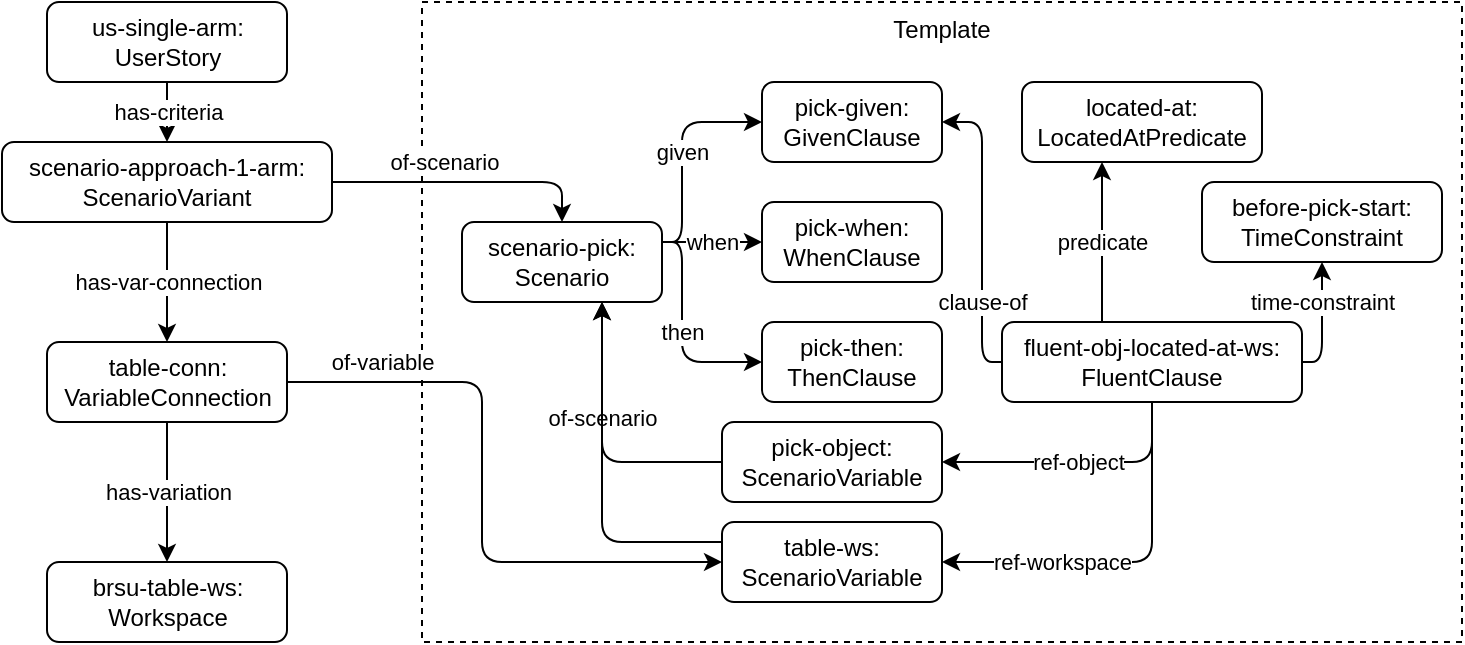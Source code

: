<mxfile version="20.6.2" type="github">
  <diagram id="7C1xGLEkhZVZ-dPrB2Q-" name="Page-1">
    <mxGraphModel dx="1185" dy="636" grid="1" gridSize="10" guides="1" tooltips="1" connect="1" arrows="1" fold="1" page="1" pageScale="1" pageWidth="850" pageHeight="1100" math="0" shadow="0">
      <root>
        <mxCell id="0" />
        <mxCell id="1" parent="0" />
        <mxCell id="-Q3AlBVAB8pd4UczHKoV-29" value="has-criteria" style="edgeStyle=orthogonalEdgeStyle;rounded=1;orthogonalLoop=1;jettySize=auto;html=1;" edge="1" parent="1" source="-Q3AlBVAB8pd4UczHKoV-1" target="-Q3AlBVAB8pd4UczHKoV-26">
          <mxGeometry relative="1" as="geometry" />
        </mxCell>
        <mxCell id="-Q3AlBVAB8pd4UczHKoV-1" value="us-single-arm: UserStory" style="rounded=1;whiteSpace=wrap;html=1;" vertex="1" parent="1">
          <mxGeometry x="132.5" y="210" width="120" height="40" as="geometry" />
        </mxCell>
        <mxCell id="-Q3AlBVAB8pd4UczHKoV-9" value="Template" style="rounded=0;whiteSpace=wrap;html=1;verticalAlign=top;fillColor=none;container=1;collapsible=0;recursiveResize=0;dashed=1;" vertex="1" parent="1">
          <mxGeometry x="320" y="210" width="520" height="320" as="geometry" />
        </mxCell>
        <mxCell id="-Q3AlBVAB8pd4UczHKoV-2" value="scenario-pick: Scenario" style="rounded=1;whiteSpace=wrap;html=1;" vertex="1" parent="-Q3AlBVAB8pd4UczHKoV-9">
          <mxGeometry x="20" y="110" width="100" height="40" as="geometry" />
        </mxCell>
        <mxCell id="-Q3AlBVAB8pd4UczHKoV-3" value="pick-given: GivenClause" style="rounded=1;whiteSpace=wrap;html=1;" vertex="1" parent="-Q3AlBVAB8pd4UczHKoV-9">
          <mxGeometry x="170" y="40" width="90" height="40" as="geometry" />
        </mxCell>
        <mxCell id="-Q3AlBVAB8pd4UczHKoV-6" value="given" style="edgeStyle=orthogonalEdgeStyle;rounded=1;orthogonalLoop=1;jettySize=auto;html=1;" edge="1" parent="-Q3AlBVAB8pd4UczHKoV-9" source="-Q3AlBVAB8pd4UczHKoV-2" target="-Q3AlBVAB8pd4UczHKoV-3">
          <mxGeometry relative="1" as="geometry">
            <mxPoint x="170" y="60" as="targetPoint" />
            <Array as="points">
              <mxPoint x="130" y="120" />
              <mxPoint x="130" y="60" />
            </Array>
          </mxGeometry>
        </mxCell>
        <mxCell id="-Q3AlBVAB8pd4UczHKoV-4" value="pick-when: WhenClause" style="rounded=1;whiteSpace=wrap;html=1;" vertex="1" parent="-Q3AlBVAB8pd4UczHKoV-9">
          <mxGeometry x="170" y="100" width="90" height="40" as="geometry" />
        </mxCell>
        <mxCell id="-Q3AlBVAB8pd4UczHKoV-7" value="when" style="edgeStyle=orthogonalEdgeStyle;rounded=1;orthogonalLoop=1;jettySize=auto;html=1;" edge="1" parent="-Q3AlBVAB8pd4UczHKoV-9" source="-Q3AlBVAB8pd4UczHKoV-2" target="-Q3AlBVAB8pd4UczHKoV-4">
          <mxGeometry relative="1" as="geometry">
            <Array as="points">
              <mxPoint x="130" y="120" />
              <mxPoint x="130" y="120" />
            </Array>
          </mxGeometry>
        </mxCell>
        <mxCell id="-Q3AlBVAB8pd4UczHKoV-5" value="pick-then: ThenClause" style="rounded=1;whiteSpace=wrap;html=1;" vertex="1" parent="-Q3AlBVAB8pd4UczHKoV-9">
          <mxGeometry x="170" y="160" width="90" height="40" as="geometry" />
        </mxCell>
        <mxCell id="-Q3AlBVAB8pd4UczHKoV-8" value="then" style="edgeStyle=orthogonalEdgeStyle;rounded=1;orthogonalLoop=1;jettySize=auto;html=1;" edge="1" parent="-Q3AlBVAB8pd4UczHKoV-9" source="-Q3AlBVAB8pd4UczHKoV-2" target="-Q3AlBVAB8pd4UczHKoV-5">
          <mxGeometry relative="1" as="geometry">
            <Array as="points">
              <mxPoint x="130" y="120" />
              <mxPoint x="130" y="180" />
            </Array>
          </mxGeometry>
        </mxCell>
        <mxCell id="-Q3AlBVAB8pd4UczHKoV-11" value="of-scenario" style="edgeStyle=orthogonalEdgeStyle;rounded=1;orthogonalLoop=1;jettySize=auto;html=1;" edge="1" parent="-Q3AlBVAB8pd4UczHKoV-9" source="-Q3AlBVAB8pd4UczHKoV-10" target="-Q3AlBVAB8pd4UczHKoV-2">
          <mxGeometry x="0.176" relative="1" as="geometry">
            <Array as="points">
              <mxPoint x="90" y="230" />
            </Array>
            <mxPoint as="offset" />
          </mxGeometry>
        </mxCell>
        <mxCell id="-Q3AlBVAB8pd4UczHKoV-10" value="pick-object: ScenarioVariable" style="rounded=1;whiteSpace=wrap;html=1;" vertex="1" parent="-Q3AlBVAB8pd4UczHKoV-9">
          <mxGeometry x="150" y="210" width="110" height="40" as="geometry" />
        </mxCell>
        <mxCell id="-Q3AlBVAB8pd4UczHKoV-15" value="ref-object" style="edgeStyle=orthogonalEdgeStyle;rounded=1;orthogonalLoop=1;jettySize=auto;html=1;" edge="1" parent="-Q3AlBVAB8pd4UczHKoV-9" source="-Q3AlBVAB8pd4UczHKoV-12" target="-Q3AlBVAB8pd4UczHKoV-10">
          <mxGeometry relative="1" as="geometry">
            <Array as="points">
              <mxPoint x="365" y="230" />
            </Array>
          </mxGeometry>
        </mxCell>
        <mxCell id="-Q3AlBVAB8pd4UczHKoV-16" value="ref-workspace" style="edgeStyle=orthogonalEdgeStyle;rounded=1;orthogonalLoop=1;jettySize=auto;html=1;" edge="1" parent="-Q3AlBVAB8pd4UczHKoV-9" source="-Q3AlBVAB8pd4UczHKoV-12" target="-Q3AlBVAB8pd4UczHKoV-13">
          <mxGeometry x="0.351" relative="1" as="geometry">
            <Array as="points">
              <mxPoint x="365" y="280" />
            </Array>
            <mxPoint as="offset" />
          </mxGeometry>
        </mxCell>
        <mxCell id="-Q3AlBVAB8pd4UczHKoV-17" value="clause-of" style="edgeStyle=orthogonalEdgeStyle;rounded=1;orthogonalLoop=1;jettySize=auto;html=1;" edge="1" parent="-Q3AlBVAB8pd4UczHKoV-9" source="-Q3AlBVAB8pd4UczHKoV-12" target="-Q3AlBVAB8pd4UczHKoV-3">
          <mxGeometry x="-0.467" relative="1" as="geometry">
            <Array as="points">
              <mxPoint x="280" y="180" />
              <mxPoint x="280" y="60" />
            </Array>
            <mxPoint as="offset" />
          </mxGeometry>
        </mxCell>
        <mxCell id="-Q3AlBVAB8pd4UczHKoV-19" value="predicate" style="edgeStyle=orthogonalEdgeStyle;rounded=1;orthogonalLoop=1;jettySize=auto;html=1;" edge="1" parent="-Q3AlBVAB8pd4UczHKoV-9" source="-Q3AlBVAB8pd4UczHKoV-12" target="-Q3AlBVAB8pd4UczHKoV-18">
          <mxGeometry relative="1" as="geometry">
            <Array as="points">
              <mxPoint x="340" y="120" />
              <mxPoint x="340" y="120" />
            </Array>
          </mxGeometry>
        </mxCell>
        <mxCell id="-Q3AlBVAB8pd4UczHKoV-21" value="time-constraint" style="edgeStyle=orthogonalEdgeStyle;rounded=1;orthogonalLoop=1;jettySize=auto;html=1;" edge="1" parent="-Q3AlBVAB8pd4UczHKoV-9" source="-Q3AlBVAB8pd4UczHKoV-12" target="-Q3AlBVAB8pd4UczHKoV-20">
          <mxGeometry x="0.334" relative="1" as="geometry">
            <Array as="points">
              <mxPoint x="450" y="180" />
            </Array>
            <mxPoint as="offset" />
          </mxGeometry>
        </mxCell>
        <mxCell id="-Q3AlBVAB8pd4UczHKoV-12" value="fluent-obj-located-at-ws: FluentClause" style="rounded=1;whiteSpace=wrap;html=1;" vertex="1" parent="-Q3AlBVAB8pd4UczHKoV-9">
          <mxGeometry x="290" y="160" width="150" height="40" as="geometry" />
        </mxCell>
        <mxCell id="-Q3AlBVAB8pd4UczHKoV-14" style="edgeStyle=orthogonalEdgeStyle;rounded=1;orthogonalLoop=1;jettySize=auto;html=1;" edge="1" parent="-Q3AlBVAB8pd4UczHKoV-9" source="-Q3AlBVAB8pd4UczHKoV-13" target="-Q3AlBVAB8pd4UczHKoV-2">
          <mxGeometry relative="1" as="geometry">
            <Array as="points">
              <mxPoint x="90" y="270" />
            </Array>
          </mxGeometry>
        </mxCell>
        <mxCell id="-Q3AlBVAB8pd4UczHKoV-13" value="table-ws: ScenarioVariable" style="rounded=1;whiteSpace=wrap;html=1;" vertex="1" parent="-Q3AlBVAB8pd4UczHKoV-9">
          <mxGeometry x="150" y="260" width="110" height="40" as="geometry" />
        </mxCell>
        <mxCell id="-Q3AlBVAB8pd4UczHKoV-18" value="located-at: LocatedAtPredicate" style="rounded=1;whiteSpace=wrap;html=1;" vertex="1" parent="-Q3AlBVAB8pd4UczHKoV-9">
          <mxGeometry x="300" y="40" width="120" height="40" as="geometry" />
        </mxCell>
        <mxCell id="-Q3AlBVAB8pd4UczHKoV-20" value="before-pick-start: TimeConstraint" style="rounded=1;whiteSpace=wrap;html=1;" vertex="1" parent="-Q3AlBVAB8pd4UczHKoV-9">
          <mxGeometry x="390" y="90" width="120" height="40" as="geometry" />
        </mxCell>
        <mxCell id="-Q3AlBVAB8pd4UczHKoV-23" value="of-variable" style="edgeStyle=orthogonalEdgeStyle;rounded=1;orthogonalLoop=1;jettySize=auto;html=1;" edge="1" parent="1" source="-Q3AlBVAB8pd4UczHKoV-22" target="-Q3AlBVAB8pd4UczHKoV-13">
          <mxGeometry x="-0.691" y="10" relative="1" as="geometry">
            <Array as="points">
              <mxPoint x="350" y="400" />
              <mxPoint x="350" y="490" />
            </Array>
            <mxPoint as="offset" />
          </mxGeometry>
        </mxCell>
        <mxCell id="-Q3AlBVAB8pd4UczHKoV-25" value="has-variation" style="edgeStyle=orthogonalEdgeStyle;rounded=1;orthogonalLoop=1;jettySize=auto;html=1;" edge="1" parent="1" source="-Q3AlBVAB8pd4UczHKoV-22" target="-Q3AlBVAB8pd4UczHKoV-24">
          <mxGeometry relative="1" as="geometry" />
        </mxCell>
        <mxCell id="-Q3AlBVAB8pd4UczHKoV-22" value="table-conn: VariableConnection" style="rounded=1;whiteSpace=wrap;html=1;" vertex="1" parent="1">
          <mxGeometry x="132.5" y="380" width="120" height="40" as="geometry" />
        </mxCell>
        <mxCell id="-Q3AlBVAB8pd4UczHKoV-24" value="brsu-table-ws: Workspace" style="rounded=1;whiteSpace=wrap;html=1;" vertex="1" parent="1">
          <mxGeometry x="132.5" y="490" width="120" height="40" as="geometry" />
        </mxCell>
        <mxCell id="-Q3AlBVAB8pd4UczHKoV-27" value="has-var-connection" style="edgeStyle=orthogonalEdgeStyle;rounded=1;orthogonalLoop=1;jettySize=auto;html=1;" edge="1" parent="1" source="-Q3AlBVAB8pd4UczHKoV-26" target="-Q3AlBVAB8pd4UczHKoV-22">
          <mxGeometry relative="1" as="geometry">
            <Array as="points">
              <mxPoint x="190" y="380" />
              <mxPoint x="190" y="380" />
            </Array>
          </mxGeometry>
        </mxCell>
        <mxCell id="-Q3AlBVAB8pd4UczHKoV-28" value="of-scenario" style="edgeStyle=orthogonalEdgeStyle;rounded=1;orthogonalLoop=1;jettySize=auto;html=1;" edge="1" parent="1" source="-Q3AlBVAB8pd4UczHKoV-26" target="-Q3AlBVAB8pd4UczHKoV-2">
          <mxGeometry x="-0.176" y="10" relative="1" as="geometry">
            <Array as="points">
              <mxPoint x="390" y="300" />
            </Array>
            <mxPoint as="offset" />
          </mxGeometry>
        </mxCell>
        <mxCell id="-Q3AlBVAB8pd4UczHKoV-26" value="scenario-approach-1-arm: ScenarioVariant" style="rounded=1;whiteSpace=wrap;html=1;" vertex="1" parent="1">
          <mxGeometry x="110" y="280" width="165" height="40" as="geometry" />
        </mxCell>
      </root>
    </mxGraphModel>
  </diagram>
</mxfile>
